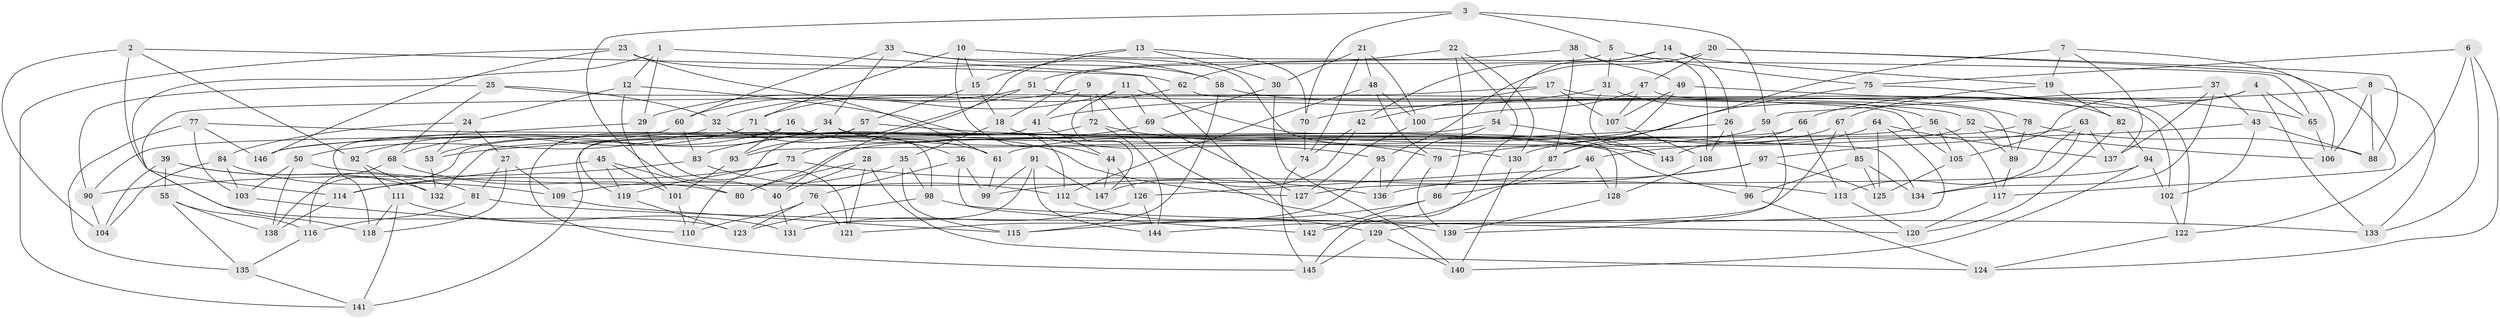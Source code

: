 // Generated by graph-tools (version 1.1) at 2025/03/03/09/25 03:03:08]
// undirected, 147 vertices, 294 edges
graph export_dot {
graph [start="1"]
  node [color=gray90,style=filled];
  1;
  2;
  3;
  4;
  5;
  6;
  7;
  8;
  9;
  10;
  11;
  12;
  13;
  14;
  15;
  16;
  17;
  18;
  19;
  20;
  21;
  22;
  23;
  24;
  25;
  26;
  27;
  28;
  29;
  30;
  31;
  32;
  33;
  34;
  35;
  36;
  37;
  38;
  39;
  40;
  41;
  42;
  43;
  44;
  45;
  46;
  47;
  48;
  49;
  50;
  51;
  52;
  53;
  54;
  55;
  56;
  57;
  58;
  59;
  60;
  61;
  62;
  63;
  64;
  65;
  66;
  67;
  68;
  69;
  70;
  71;
  72;
  73;
  74;
  75;
  76;
  77;
  78;
  79;
  80;
  81;
  82;
  83;
  84;
  85;
  86;
  87;
  88;
  89;
  90;
  91;
  92;
  93;
  94;
  95;
  96;
  97;
  98;
  99;
  100;
  101;
  102;
  103;
  104;
  105;
  106;
  107;
  108;
  109;
  110;
  111;
  112;
  113;
  114;
  115;
  116;
  117;
  118;
  119;
  120;
  121;
  122;
  123;
  124;
  125;
  126;
  127;
  128;
  129;
  130;
  131;
  132;
  133;
  134;
  135;
  136;
  137;
  138;
  139;
  140;
  141;
  142;
  143;
  144;
  145;
  146;
  147;
  1 -- 29;
  1 -- 12;
  1 -- 123;
  1 -- 142;
  2 -- 104;
  2 -- 114;
  2 -- 92;
  2 -- 62;
  3 -- 70;
  3 -- 5;
  3 -- 40;
  3 -- 59;
  4 -- 65;
  4 -- 133;
  4 -- 105;
  4 -- 66;
  5 -- 31;
  5 -- 18;
  5 -- 75;
  6 -- 133;
  6 -- 124;
  6 -- 122;
  6 -- 75;
  7 -- 106;
  7 -- 87;
  7 -- 19;
  7 -- 137;
  8 -- 88;
  8 -- 133;
  8 -- 70;
  8 -- 106;
  9 -- 139;
  9 -- 41;
  9 -- 72;
  9 -- 29;
  10 -- 71;
  10 -- 15;
  10 -- 65;
  10 -- 44;
  11 -- 147;
  11 -- 32;
  11 -- 69;
  11 -- 128;
  12 -- 24;
  12 -- 112;
  12 -- 101;
  13 -- 15;
  13 -- 70;
  13 -- 40;
  13 -- 30;
  14 -- 54;
  14 -- 19;
  14 -- 42;
  14 -- 26;
  15 -- 18;
  15 -- 57;
  16 -- 127;
  16 -- 53;
  16 -- 145;
  16 -- 93;
  17 -- 42;
  17 -- 107;
  17 -- 102;
  17 -- 118;
  18 -- 35;
  18 -- 95;
  19 -- 67;
  19 -- 82;
  20 -- 95;
  20 -- 117;
  20 -- 88;
  20 -- 47;
  21 -- 30;
  21 -- 74;
  21 -- 100;
  21 -- 48;
  22 -- 62;
  22 -- 145;
  22 -- 86;
  22 -- 130;
  23 -- 146;
  23 -- 141;
  23 -- 58;
  23 -- 61;
  24 -- 27;
  24 -- 84;
  24 -- 53;
  25 -- 32;
  25 -- 105;
  25 -- 68;
  25 -- 90;
  26 -- 53;
  26 -- 108;
  26 -- 96;
  27 -- 81;
  27 -- 118;
  27 -- 109;
  28 -- 40;
  28 -- 121;
  28 -- 80;
  28 -- 124;
  29 -- 146;
  29 -- 121;
  30 -- 69;
  30 -- 140;
  31 -- 41;
  31 -- 56;
  31 -- 143;
  32 -- 61;
  32 -- 50;
  33 -- 58;
  33 -- 130;
  33 -- 34;
  33 -- 60;
  34 -- 96;
  34 -- 36;
  34 -- 68;
  35 -- 98;
  35 -- 109;
  35 -- 115;
  36 -- 142;
  36 -- 99;
  36 -- 76;
  37 -- 59;
  37 -- 134;
  37 -- 137;
  37 -- 43;
  38 -- 87;
  38 -- 51;
  38 -- 108;
  38 -- 49;
  39 -- 104;
  39 -- 55;
  39 -- 132;
  39 -- 81;
  40 -- 131;
  41 -- 141;
  41 -- 44;
  42 -- 147;
  42 -- 74;
  43 -- 102;
  43 -- 88;
  43 -- 46;
  44 -- 126;
  44 -- 147;
  45 -- 101;
  45 -- 119;
  45 -- 80;
  45 -- 114;
  46 -- 86;
  46 -- 128;
  46 -- 126;
  47 -- 107;
  47 -- 100;
  47 -- 122;
  48 -- 79;
  48 -- 100;
  48 -- 112;
  49 -- 107;
  49 -- 93;
  49 -- 65;
  50 -- 113;
  50 -- 138;
  50 -- 103;
  51 -- 52;
  51 -- 60;
  51 -- 110;
  52 -- 89;
  52 -- 106;
  52 -- 146;
  53 -- 132;
  54 -- 143;
  54 -- 136;
  54 -- 132;
  55 -- 116;
  55 -- 135;
  55 -- 138;
  56 -- 105;
  56 -- 117;
  56 -- 73;
  57 -- 93;
  57 -- 119;
  57 -- 143;
  58 -- 78;
  58 -- 115;
  59 -- 139;
  59 -- 61;
  60 -- 83;
  60 -- 118;
  61 -- 99;
  62 -- 89;
  62 -- 71;
  63 -- 134;
  63 -- 137;
  63 -- 97;
  63 -- 113;
  64 -- 125;
  64 -- 87;
  64 -- 137;
  64 -- 129;
  65 -- 106;
  66 -- 113;
  66 -- 90;
  66 -- 143;
  67 -- 85;
  67 -- 144;
  67 -- 130;
  68 -- 116;
  68 -- 80;
  69 -- 83;
  69 -- 127;
  70 -- 74;
  71 -- 98;
  71 -- 92;
  72 -- 138;
  72 -- 144;
  72 -- 79;
  73 -- 136;
  73 -- 114;
  73 -- 119;
  74 -- 145;
  75 -- 79;
  75 -- 82;
  76 -- 123;
  76 -- 110;
  76 -- 121;
  77 -- 135;
  77 -- 103;
  77 -- 134;
  77 -- 146;
  78 -- 88;
  78 -- 89;
  78 -- 80;
  79 -- 139;
  81 -- 116;
  81 -- 133;
  82 -- 120;
  82 -- 94;
  83 -- 90;
  83 -- 112;
  84 -- 109;
  84 -- 103;
  84 -- 104;
  85 -- 96;
  85 -- 125;
  85 -- 134;
  86 -- 142;
  86 -- 115;
  87 -- 142;
  89 -- 117;
  90 -- 104;
  91 -- 144;
  91 -- 99;
  91 -- 147;
  91 -- 131;
  92 -- 132;
  92 -- 111;
  93 -- 101;
  94 -- 127;
  94 -- 102;
  94 -- 140;
  95 -- 136;
  95 -- 121;
  96 -- 124;
  97 -- 136;
  97 -- 125;
  97 -- 99;
  98 -- 123;
  98 -- 120;
  100 -- 127;
  101 -- 110;
  102 -- 122;
  103 -- 110;
  105 -- 125;
  107 -- 108;
  108 -- 128;
  109 -- 115;
  111 -- 141;
  111 -- 118;
  111 -- 131;
  112 -- 129;
  113 -- 120;
  114 -- 138;
  116 -- 135;
  117 -- 120;
  119 -- 123;
  122 -- 124;
  126 -- 144;
  126 -- 131;
  128 -- 139;
  129 -- 140;
  129 -- 145;
  130 -- 140;
  135 -- 141;
}
